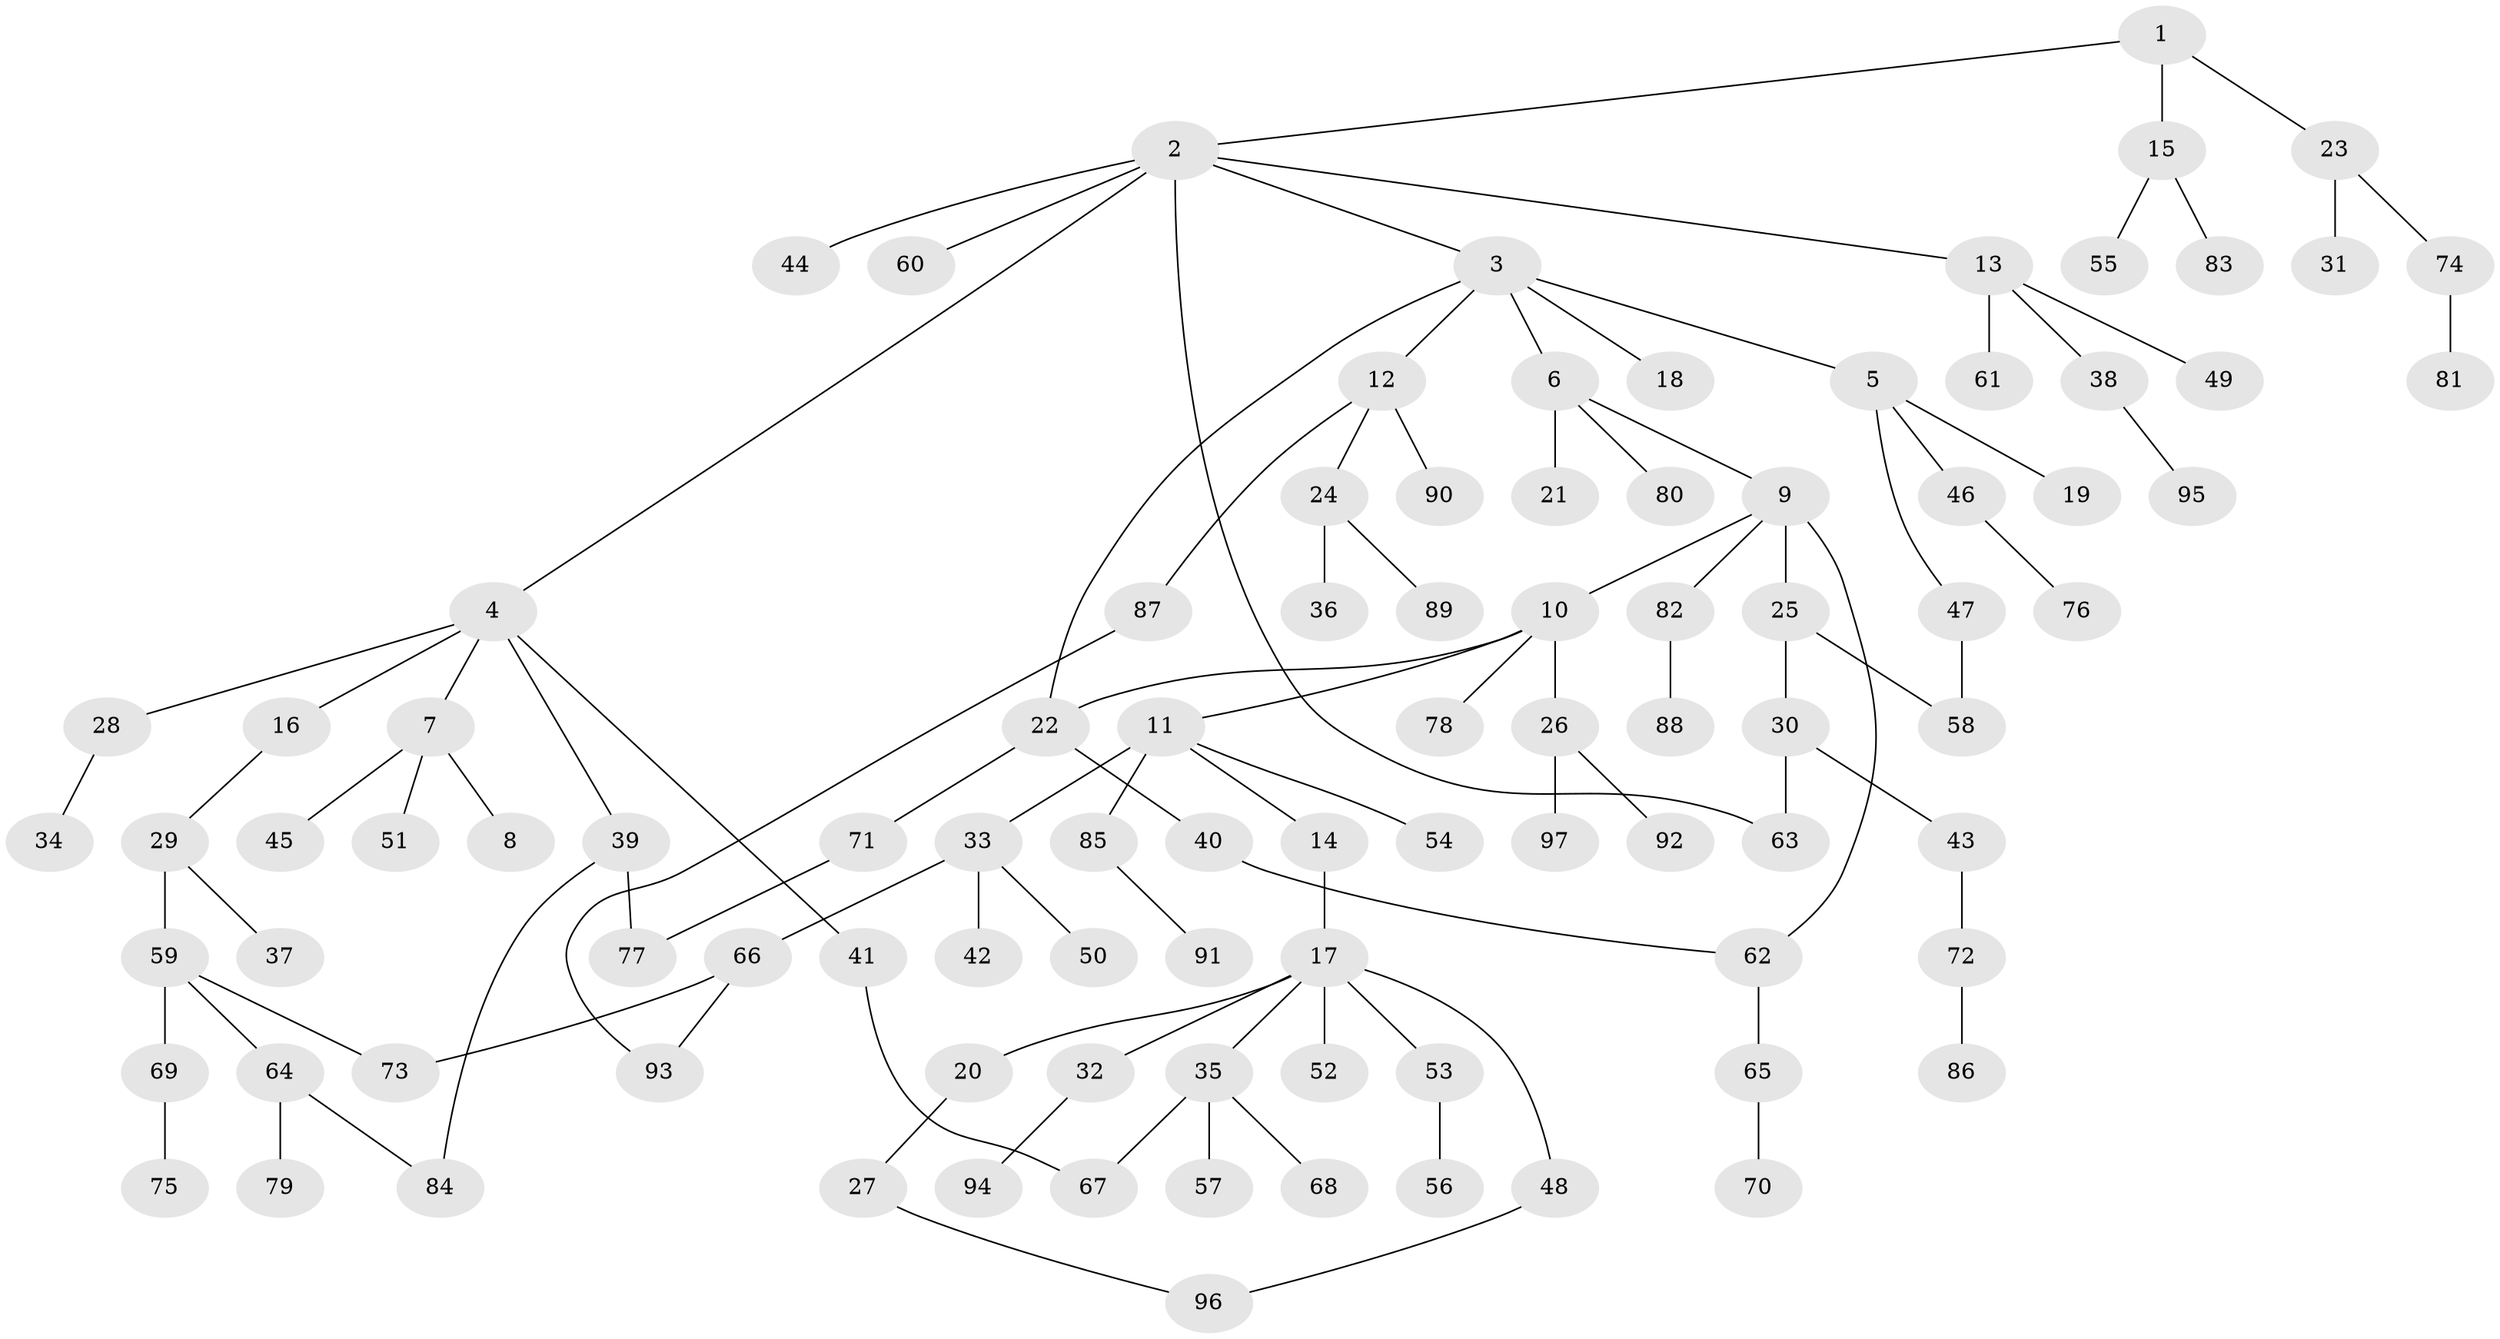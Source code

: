 // coarse degree distribution, {9: 0.034482758620689655, 8: 0.034482758620689655, 1: 0.5517241379310345, 7: 0.06896551724137931, 2: 0.27586206896551724, 3: 0.034482758620689655}
// Generated by graph-tools (version 1.1) at 2025/16/03/04/25 18:16:51]
// undirected, 97 vertices, 106 edges
graph export_dot {
graph [start="1"]
  node [color=gray90,style=filled];
  1;
  2;
  3;
  4;
  5;
  6;
  7;
  8;
  9;
  10;
  11;
  12;
  13;
  14;
  15;
  16;
  17;
  18;
  19;
  20;
  21;
  22;
  23;
  24;
  25;
  26;
  27;
  28;
  29;
  30;
  31;
  32;
  33;
  34;
  35;
  36;
  37;
  38;
  39;
  40;
  41;
  42;
  43;
  44;
  45;
  46;
  47;
  48;
  49;
  50;
  51;
  52;
  53;
  54;
  55;
  56;
  57;
  58;
  59;
  60;
  61;
  62;
  63;
  64;
  65;
  66;
  67;
  68;
  69;
  70;
  71;
  72;
  73;
  74;
  75;
  76;
  77;
  78;
  79;
  80;
  81;
  82;
  83;
  84;
  85;
  86;
  87;
  88;
  89;
  90;
  91;
  92;
  93;
  94;
  95;
  96;
  97;
  1 -- 2;
  1 -- 15;
  1 -- 23;
  2 -- 3;
  2 -- 4;
  2 -- 13;
  2 -- 44;
  2 -- 60;
  2 -- 63;
  3 -- 5;
  3 -- 6;
  3 -- 12;
  3 -- 18;
  3 -- 22;
  4 -- 7;
  4 -- 16;
  4 -- 28;
  4 -- 39;
  4 -- 41;
  5 -- 19;
  5 -- 46;
  5 -- 47;
  6 -- 9;
  6 -- 21;
  6 -- 80;
  7 -- 8;
  7 -- 45;
  7 -- 51;
  9 -- 10;
  9 -- 25;
  9 -- 62;
  9 -- 82;
  10 -- 11;
  10 -- 22;
  10 -- 26;
  10 -- 78;
  11 -- 14;
  11 -- 33;
  11 -- 54;
  11 -- 85;
  12 -- 24;
  12 -- 87;
  12 -- 90;
  13 -- 38;
  13 -- 49;
  13 -- 61;
  14 -- 17;
  15 -- 55;
  15 -- 83;
  16 -- 29;
  17 -- 20;
  17 -- 32;
  17 -- 35;
  17 -- 48;
  17 -- 52;
  17 -- 53;
  20 -- 27;
  22 -- 40;
  22 -- 71;
  23 -- 31;
  23 -- 74;
  24 -- 36;
  24 -- 89;
  25 -- 30;
  25 -- 58;
  26 -- 92;
  26 -- 97;
  27 -- 96;
  28 -- 34;
  29 -- 37;
  29 -- 59;
  30 -- 43;
  30 -- 63;
  32 -- 94;
  33 -- 42;
  33 -- 50;
  33 -- 66;
  35 -- 57;
  35 -- 67;
  35 -- 68;
  38 -- 95;
  39 -- 77;
  39 -- 84;
  40 -- 62;
  41 -- 67;
  43 -- 72;
  46 -- 76;
  47 -- 58;
  48 -- 96;
  53 -- 56;
  59 -- 64;
  59 -- 69;
  59 -- 73;
  62 -- 65;
  64 -- 79;
  64 -- 84;
  65 -- 70;
  66 -- 93;
  66 -- 73;
  69 -- 75;
  71 -- 77;
  72 -- 86;
  74 -- 81;
  82 -- 88;
  85 -- 91;
  87 -- 93;
}
